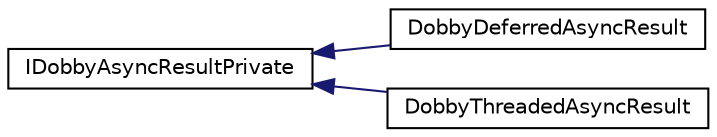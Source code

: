 digraph "Graphical Class Hierarchy"
{
 // LATEX_PDF_SIZE
  edge [fontname="Helvetica",fontsize="10",labelfontname="Helvetica",labelfontsize="10"];
  node [fontname="Helvetica",fontsize="10",shape=record];
  rankdir="LR";
  Node0 [label="IDobbyAsyncResultPrivate",height=0.2,width=0.4,color="black", fillcolor="white", style="filled",URL="$classIDobbyAsyncResultPrivate.html",tooltip=" "];
  Node0 -> Node1 [dir="back",color="midnightblue",fontsize="10",style="solid",fontname="Helvetica"];
  Node1 [label="DobbyDeferredAsyncResult",height=0.2,width=0.4,color="black", fillcolor="white", style="filled",URL="$classDobbyDeferredAsyncResult.html",tooltip=" "];
  Node0 -> Node2 [dir="back",color="midnightblue",fontsize="10",style="solid",fontname="Helvetica"];
  Node2 [label="DobbyThreadedAsyncResult",height=0.2,width=0.4,color="black", fillcolor="white", style="filled",URL="$classDobbyThreadedAsyncResult.html",tooltip=" "];
}
